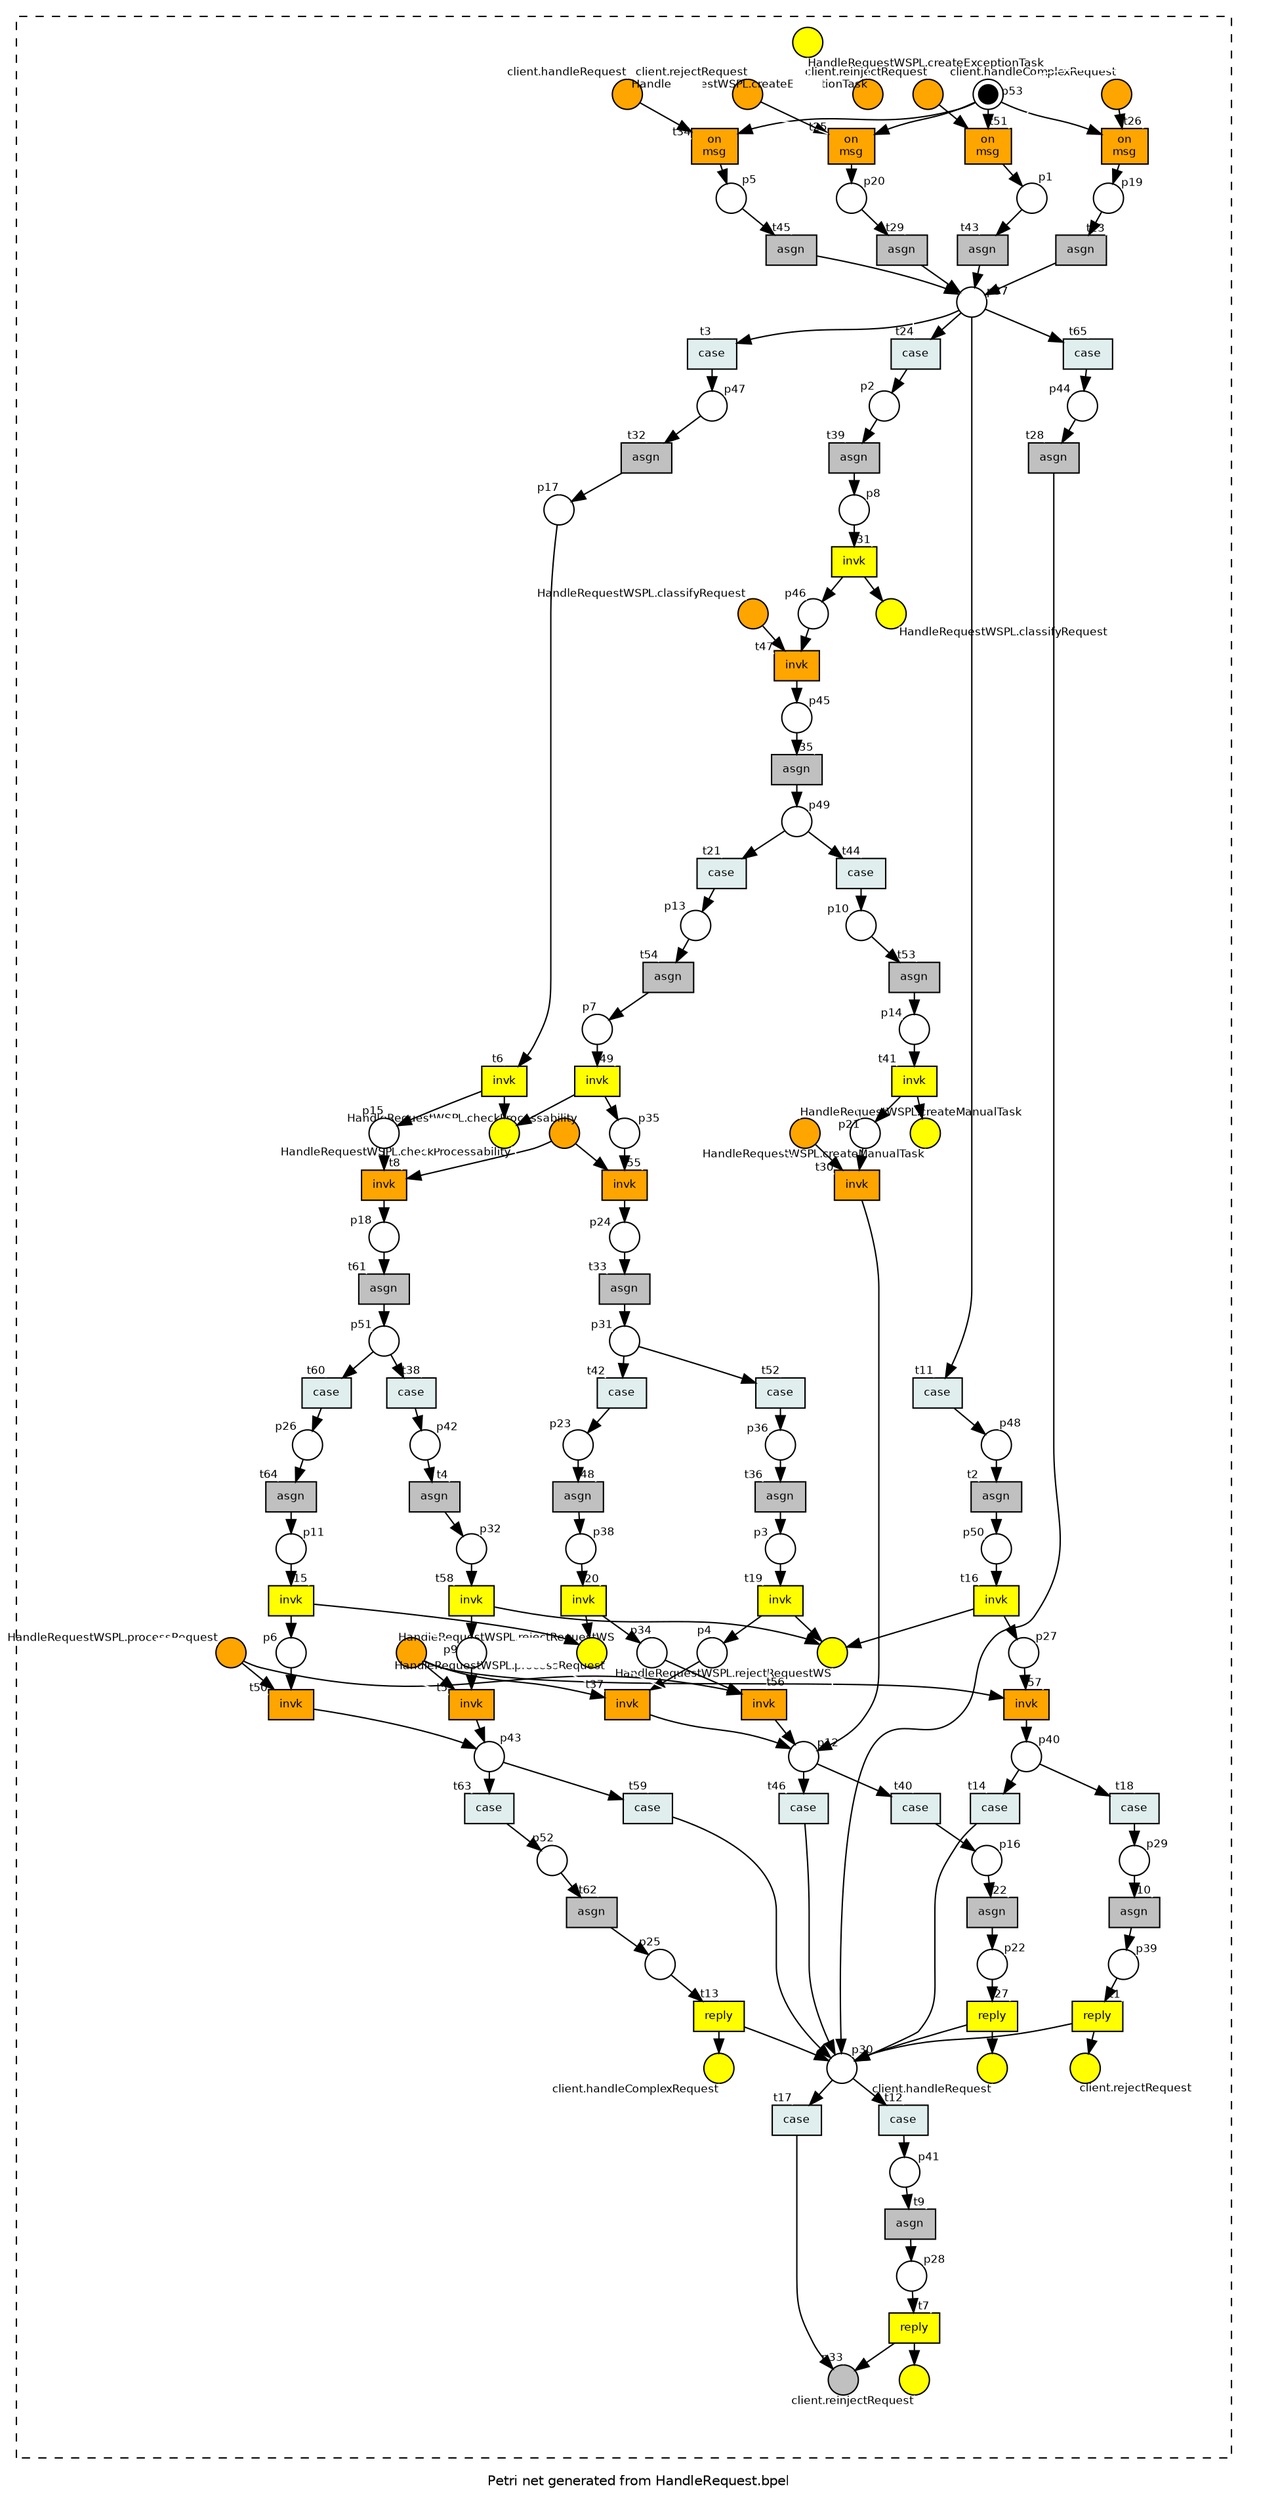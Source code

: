 digraph N {
 graph [fontname="Helvetica" nodesep=0.3 ranksep="0.2 equally" fontsize=10 label="Petri net generated from HandleRequest.bpel"]
 node [fontname="Helvetica" fontsize=8  width=".3" height=".3" label="" style=filled fillcolor=white]
 edge [fontname="Helvetica" fontsize=8 color=white arrowhead=none weight="20.0"]


 // places
 node [shape=circle];
 p54  	[fillcolor=orange]
 p54_l	[shape=none];
 p54_l -> p54 [headlabel="HandleRequestWSPL.checkProcessability"]
 p55  	[fillcolor=orange]
 p55_l	[shape=none];
 p55_l -> p55 [headlabel="HandleRequestWSPL.createManualTask"]
 p56  	[fillcolor=orange]
 p56_l	[shape=none];
 p56_l -> p56 [headlabel="client.handleComplexRequest"]
 p57  	[fillcolor=orange]
 p57_l	[shape=none];
 p57_l -> p57 [headlabel="HandleRequestWSPL.processRequest"]
 p58  	[fillcolor=orange]
 p58_l	[shape=none];
 p58_l -> p58 [headlabel="HandleRequestWSPL.rejectRequestWS"]
 p59  	[fillcolor=orange]
 p59_l	[shape=none];
 p59_l -> p59 [headlabel="client.reinjectRequest"]
 p60  	[fillcolor=orange]
 p60_l	[shape=none];
 p60_l -> p60 [headlabel="client.handleRequest"]
 p61  	[fillcolor=orange]
 p61_l	[shape=none];
 p61_l -> p61 [headlabel="client.rejectRequest"]
 p62  	[fillcolor=orange]
 p62_l	[shape=none];
 p62_l -> p62 [headlabel="HandleRequestWSPL.classifyRequest"]
 p1  	[]
 p1_l	[shape=none];
 p1_l -> p1 [headlabel="p1"]
 p2  	[]
 p2_l	[shape=none];
 p2_l -> p2 [headlabel="p2"]
 p3  	[]
 p3_l	[shape=none];
 p3_l -> p3 [headlabel="p3"]
 p4  	[]
 p4_l	[shape=none];
 p4_l -> p4 [headlabel="p4"]
 p5  	[]
 p5_l	[shape=none];
 p5_l -> p5 [headlabel="p5"]
 p6  	[]
 p6_l	[shape=none];
 p6_l -> p6 [headlabel="p6"]
 p7  	[]
 p7_l	[shape=none];
 p7_l -> p7 [headlabel="p7"]
 p8  	[]
 p8_l	[shape=none];
 p8_l -> p8 [headlabel="p8"]
 p9  	[]
 p9_l	[shape=none];
 p9_l -> p9 [headlabel="p9"]
 p10  	[]
 p10_l	[shape=none];
 p10_l -> p10 [headlabel="p10"]
 p11  	[]
 p11_l	[shape=none];
 p11_l -> p11 [headlabel="p11"]
 p12  	[]
 p12_l	[shape=none];
 p12_l -> p12 [headlabel="p12"]
 p13  	[]
 p13_l	[shape=none];
 p13_l -> p13 [headlabel="p13"]
 p14  	[]
 p14_l	[shape=none];
 p14_l -> p14 [headlabel="p14"]
 p15  	[]
 p15_l	[shape=none];
 p15_l -> p15 [headlabel="p15"]
 p16  	[]
 p16_l	[shape=none];
 p16_l -> p16 [headlabel="p16"]
 p17  	[]
 p17_l	[shape=none];
 p17_l -> p17 [headlabel="p17"]
 p18  	[]
 p18_l	[shape=none];
 p18_l -> p18 [headlabel="p18"]
 p19  	[]
 p19_l	[shape=none];
 p19_l -> p19 [headlabel="p19"]
 p20  	[]
 p20_l	[shape=none];
 p20_l -> p20 [headlabel="p20"]
 p21  	[]
 p21_l	[shape=none];
 p21_l -> p21 [headlabel="p21"]
 p22  	[]
 p22_l	[shape=none];
 p22_l -> p22 [headlabel="p22"]
 p23  	[]
 p23_l	[shape=none];
 p23_l -> p23 [headlabel="p23"]
 p24  	[]
 p24_l	[shape=none];
 p24_l -> p24 [headlabel="p24"]
 p25  	[]
 p25_l	[shape=none];
 p25_l -> p25 [headlabel="p25"]
 p26  	[]
 p26_l	[shape=none];
 p26_l -> p26 [headlabel="p26"]
 p27  	[]
 p27_l	[shape=none];
 p27_l -> p27 [headlabel="p27"]
 p28  	[]
 p28_l	[shape=none];
 p28_l -> p28 [headlabel="p28"]
 p29  	[]
 p29_l	[shape=none];
 p29_l -> p29 [headlabel="p29"]
 p30  	[]
 p30_l	[shape=none];
 p30_l -> p30 [headlabel="p30"]
 p31  	[]
 p31_l	[shape=none];
 p31_l -> p31 [headlabel="p31"]
 p32  	[]
 p32_l	[shape=none];
 p32_l -> p32 [headlabel="p32"]
 p33  	[fillcolor=gray]
 p33_l	[shape=none];
 p33_l -> p33 [headlabel="p33"]
 p63  	[fillcolor=orange]
 p63_l	[shape=none];
 p63_l -> p63 [headlabel="HandleRequestWSPL.createExceptionTask"]
 p34  	[]
 p34_l	[shape=none];
 p34_l -> p34 [headlabel="p34"]
 p35  	[]
 p35_l	[shape=none];
 p35_l -> p35 [headlabel="p35"]
 p36  	[]
 p36_l	[shape=none];
 p36_l -> p36 [headlabel="p36"]
 p37  	[]
 p37_l	[shape=none];
 p37_l -> p37 [headlabel="p37"]
 p38  	[]
 p38_l	[shape=none];
 p38_l -> p38 [headlabel="p38"]
 p39  	[]
 p39_l	[shape=none];
 p39_l -> p39 [headlabel="p39"]
 p40  	[]
 p40_l	[shape=none];
 p40_l -> p40 [headlabel="p40"]
 p41  	[]
 p41_l	[shape=none];
 p41_l -> p41 [headlabel="p41"]
 p42  	[]
 p42_l	[shape=none];
 p42_l -> p42 [headlabel="p42"]
 p43  	[]
 p43_l	[shape=none];
 p43_l -> p43 [headlabel="p43"]
 p44  	[]
 p44_l	[shape=none];
 p44_l -> p44 [headlabel="p44"]
 p45  	[]
 p45_l	[shape=none];
 p45_l -> p45 [headlabel="p45"]
 p46  	[]
 p46_l	[shape=none];
 p46_l -> p46 [headlabel="p46"]
 p64  	[fillcolor=yellow]
 p64_l	[shape=none];
 p64 -> p64_l [taillabel="HandleRequestWSPL.checkProcessability"]
 p65  	[fillcolor=yellow]
 p65_l	[shape=none];
 p65 -> p65_l [taillabel="HandleRequestWSPL.rejectRequestWS"]
 p66  	[fillcolor=yellow]
 p66_l	[shape=none];
 p66 -> p66_l [taillabel="HandleRequestWSPL.createExceptionTask"]
 p67  	[fillcolor=yellow]
 p67_l	[shape=none];
 p67 -> p67_l [taillabel="HandleRequestWSPL.processRequest"]
 p68  	[fillcolor=yellow]
 p68_l	[shape=none];
 p68 -> p68_l [taillabel="client.handleComplexRequest"]
 p69  	[fillcolor=yellow]
 p69_l	[shape=none];
 p69 -> p69_l [taillabel="client.rejectRequest"]
 p70  	[fillcolor=yellow]
 p70_l	[shape=none];
 p70 -> p70_l [taillabel="client.handleRequest"]
 p71  	[fillcolor=yellow]
 p71_l	[shape=none];
 p71 -> p71_l [taillabel="HandleRequestWSPL.createManualTask"]
 p72  	[fillcolor=yellow]
 p72_l	[shape=none];
 p72 -> p72_l [taillabel="client.reinjectRequest"]
 p73  	[fillcolor=yellow]
 p73_l	[shape=none];
 p73 -> p73_l [taillabel="HandleRequestWSPL.classifyRequest"]
 p47  	[]
 p47_l	[shape=none];
 p47_l -> p47 [headlabel="p47"]
 p48  	[]
 p48_l	[shape=none];
 p48_l -> p48 [headlabel="p48"]
 p49  	[]
 p49_l	[shape=none];
 p49_l -> p49 [headlabel="p49"]
 p50  	[]
 p50_l	[shape=none];
 p50_l -> p50 [headlabel="p50"]
 p51  	[]
 p51_l	[shape=none];
 p51_l -> p51 [headlabel="p51"]
 p52  	[]
 p52_l	[shape=none];
 p52_l -> p52 [headlabel="p52"]
 p53  	[fillcolor=black peripheries=2 height=".2" width=".2" ]
 p53_l	[shape=none];
 p53_l -> p53 [headlabel="p53"]

 // transitions
 node [shape=box]
 t1  	[fillcolor=yellow label="reply"]
 t1_l	[shape=none];
 t1_l -> t1 [headlabel="t1"]
 t2  	[label="asgn" fillcolor=gray]
 t2_l	[shape=none];
 t2_l -> t2 [headlabel="t2"]
 t3  	[label="case" fillcolor=azure2]
 t3_l	[shape=none];
 t3_l -> t3 [headlabel="t3"]
 t4  	[label="asgn" fillcolor=gray]
 t4_l	[shape=none];
 t4_l -> t4 [headlabel="t4"]
 t5  	[fillcolor=orange label="invk"]
 t5_l	[shape=none];
 t5_l -> t5 [headlabel="t5"]
 t6  	[fillcolor=yellow label="invk"]
 t6_l	[shape=none];
 t6_l -> t6 [headlabel="t6"]
 t7  	[fillcolor=yellow label="reply"]
 t7_l	[shape=none];
 t7_l -> t7 [headlabel="t7"]
 t8  	[fillcolor=orange label="invk"]
 t8_l	[shape=none];
 t8_l -> t8 [headlabel="t8"]
 t9  	[label="asgn" fillcolor=gray]
 t9_l	[shape=none];
 t9_l -> t9 [headlabel="t9"]
 t10  	[label="asgn" fillcolor=gray]
 t10_l	[shape=none];
 t10_l -> t10 [headlabel="t10"]
 t11  	[label="case" fillcolor=azure2]
 t11_l	[shape=none];
 t11_l -> t11 [headlabel="t11"]
 t12  	[label="case" fillcolor=azure2]
 t12_l	[shape=none];
 t12_l -> t12 [headlabel="t12"]
 t13  	[fillcolor=yellow label="reply"]
 t13_l	[shape=none];
 t13_l -> t13 [headlabel="t13"]
 t14  	[label="case" fillcolor=azure2]
 t14_l	[shape=none];
 t14_l -> t14 [headlabel="t14"]
 t15  	[fillcolor=yellow label="invk"]
 t15_l	[shape=none];
 t15_l -> t15 [headlabel="t15"]
 t16  	[fillcolor=yellow label="invk"]
 t16_l	[shape=none];
 t16_l -> t16 [headlabel="t16"]
 t17  	[label="case" fillcolor=azure2]
 t17_l	[shape=none];
 t17_l -> t17 [headlabel="t17"]
 t18  	[label="case" fillcolor=azure2]
 t18_l	[shape=none];
 t18_l -> t18 [headlabel="t18"]
 t19  	[fillcolor=yellow label="invk"]
 t19_l	[shape=none];
 t19_l -> t19 [headlabel="t19"]
 t20  	[fillcolor=yellow label="invk"]
 t20_l	[shape=none];
 t20_l -> t20 [headlabel="t20"]
 t21  	[label="case" fillcolor=azure2]
 t21_l	[shape=none];
 t21_l -> t21 [headlabel="t21"]
 t22  	[label="asgn" fillcolor=gray]
 t22_l	[shape=none];
 t22_l -> t22 [headlabel="t22"]
 t23  	[label="asgn" fillcolor=gray]
 t23_l	[shape=none];
 t23_l -> t23 [headlabel="t23"]
 t24  	[label="case" fillcolor=azure2]
 t24_l	[shape=none];
 t24_l -> t24 [headlabel="t24"]
 t25  	[fillcolor=orange label="on\nmsg"]
 t25_l	[shape=none];
 t25_l -> t25 [headlabel="t25"]
 t26  	[fillcolor=orange label="on\nmsg"]
 t26_l	[shape=none];
 t26_l -> t26 [headlabel="t26"]
 t27  	[fillcolor=yellow label="reply"]
 t27_l	[shape=none];
 t27_l -> t27 [headlabel="t27"]
 t28  	[label="asgn" fillcolor=gray]
 t28_l	[shape=none];
 t28_l -> t28 [headlabel="t28"]
 t29  	[label="asgn" fillcolor=gray]
 t29_l	[shape=none];
 t29_l -> t29 [headlabel="t29"]
 t30  	[fillcolor=orange label="invk"]
 t30_l	[shape=none];
 t30_l -> t30 [headlabel="t30"]
 t31  	[fillcolor=yellow label="invk"]
 t31_l	[shape=none];
 t31_l -> t31 [headlabel="t31"]
 t32  	[label="asgn" fillcolor=gray]
 t32_l	[shape=none];
 t32_l -> t32 [headlabel="t32"]
 t33  	[label="asgn" fillcolor=gray]
 t33_l	[shape=none];
 t33_l -> t33 [headlabel="t33"]
 t34  	[fillcolor=orange label="on\nmsg"]
 t34_l	[shape=none];
 t34_l -> t34 [headlabel="t34"]
 t35  	[label="asgn" fillcolor=gray]
 t35_l	[shape=none];
 t35_l -> t35 [headlabel="t35"]
 t36  	[label="asgn" fillcolor=gray]
 t36_l	[shape=none];
 t36_l -> t36 [headlabel="t36"]
 t37  	[fillcolor=orange label="invk"]
 t37_l	[shape=none];
 t37_l -> t37 [headlabel="t37"]
 t38  	[label="case" fillcolor=azure2]
 t38_l	[shape=none];
 t38_l -> t38 [headlabel="t38"]
 t39  	[label="asgn" fillcolor=gray]
 t39_l	[shape=none];
 t39_l -> t39 [headlabel="t39"]
 t40  	[label="case" fillcolor=azure2]
 t40_l	[shape=none];
 t40_l -> t40 [headlabel="t40"]
 t41  	[fillcolor=yellow label="invk"]
 t41_l	[shape=none];
 t41_l -> t41 [headlabel="t41"]
 t42  	[label="case" fillcolor=azure2]
 t42_l	[shape=none];
 t42_l -> t42 [headlabel="t42"]
 t43  	[label="asgn" fillcolor=gray]
 t43_l	[shape=none];
 t43_l -> t43 [headlabel="t43"]
 t44  	[label="case" fillcolor=azure2]
 t44_l	[shape=none];
 t44_l -> t44 [headlabel="t44"]
 t45  	[label="asgn" fillcolor=gray]
 t45_l	[shape=none];
 t45_l -> t45 [headlabel="t45"]
 t46  	[label="case" fillcolor=azure2]
 t46_l	[shape=none];
 t46_l -> t46 [headlabel="t46"]
 t47  	[fillcolor=orange label="invk"]
 t47_l	[shape=none];
 t47_l -> t47 [headlabel="t47"]
 t48  	[label="asgn" fillcolor=gray]
 t48_l	[shape=none];
 t48_l -> t48 [headlabel="t48"]
 t49  	[fillcolor=yellow label="invk"]
 t49_l	[shape=none];
 t49_l -> t49 [headlabel="t49"]
 t50  	[fillcolor=orange label="invk"]
 t50_l	[shape=none];
 t50_l -> t50 [headlabel="t50"]
 t51  	[fillcolor=orange label="on\nmsg"]
 t51_l	[shape=none];
 t51_l -> t51 [headlabel="t51"]
 t52  	[label="case" fillcolor=azure2]
 t52_l	[shape=none];
 t52_l -> t52 [headlabel="t52"]
 t53  	[label="asgn" fillcolor=gray]
 t53_l	[shape=none];
 t53_l -> t53 [headlabel="t53"]
 t54  	[label="asgn" fillcolor=gray]
 t54_l	[shape=none];
 t54_l -> t54 [headlabel="t54"]
 t55  	[fillcolor=orange label="invk"]
 t55_l	[shape=none];
 t55_l -> t55 [headlabel="t55"]
 t56  	[fillcolor=orange label="invk"]
 t56_l	[shape=none];
 t56_l -> t56 [headlabel="t56"]
 t57  	[fillcolor=orange label="invk"]
 t57_l	[shape=none];
 t57_l -> t57 [headlabel="t57"]
 t58  	[fillcolor=yellow label="invk"]
 t58_l	[shape=none];
 t58_l -> t58 [headlabel="t58"]
 t59  	[label="case" fillcolor=azure2]
 t59_l	[shape=none];
 t59_l -> t59 [headlabel="t59"]
 t60  	[label="case" fillcolor=azure2]
 t60_l	[shape=none];
 t60_l -> t60 [headlabel="t60"]
 t61  	[label="asgn" fillcolor=gray]
 t61_l	[shape=none];
 t61_l -> t61 [headlabel="t61"]
 t62  	[label="asgn" fillcolor=gray]
 t62_l	[shape=none];
 t62_l -> t62 [headlabel="t62"]
 t63  	[label="case" fillcolor=azure2]
 t63_l	[shape=none];
 t63_l -> t63 [headlabel="t63"]
 t64  	[label="asgn" fillcolor=gray]
 t64_l	[shape=none];
 t64_l -> t64 [headlabel="t64"]
 t65  	[label="case" fillcolor=azure2]
 t65_l	[shape=none];
 t65_l -> t65 [headlabel="t65"]

 // cluster the inner of the net
 subgraph cluster1
 {
  t1 t1_l t2 t2_l t3 t3_l t4 t4_l t5 t5_l t6 t6_l t7 t7_l t8 t8_l t9 t9_l t10 t10_l t11 t11_l t12 t12_l t13 t13_l t14 t14_l t15 t15_l t16 t16_l t17 t17_l t18 t18_l t19 t19_l t20 t20_l t21 t21_l t22 t22_l t23 t23_l t24 t24_l t25 t25_l t26 t26_l t27 t27_l t28 t28_l t29 t29_l t30 t30_l t31 t31_l t32 t32_l t33 t33_l t34 t34_l t35 t35_l t36 t36_l t37 t37_l t38 t38_l t39 t39_l t40 t40_l t41 t41_l t42 t42_l t43 t43_l t44 t44_l t45 t45_l t46 t46_l t47 t47_l t48 t48_l t49 t49_l t50 t50_l t51 t51_l t52 t52_l t53 t53_l t54 t54_l t55 t55_l t56 t56_l t57 t57_l t58 t58_l t59 t59_l t60 t60_l t61 t61_l t62 t62_l t63 t63_l t64 t64_l t65 t65_l
  p54 p54_l p55 p55_l p56 p56_l p57 p57_l p58 p58_l p59 p59_l p60 p60_l p61 p61_l p62 p62_l p1 p1_l p2 p2_l p3 p3_l p4 p4_l p5 p5_l p6 p6_l p7 p7_l p8 p8_l p9 p9_l p10 p10_l p11 p11_l p12 p12_l p13 p13_l p14 p14_l p15 p15_l p16 p16_l p17 p17_l p18 p18_l p19 p19_l p20 p20_l p21 p21_l p22 p22_l p23 p23_l p24 p24_l p25 p25_l p26 p26_l p27 p27_l p28 p28_l p29 p29_l p30 p30_l p31 p31_l p32 p32_l p33 p33_l p63 p63_l p34 p34_l p35 p35_l p36 p36_l p37 p37_l p38 p38_l p39 p39_l p40 p40_l p41 p41_l p42 p42_l p43 p43_l p44 p44_l p45 p45_l p46 p46_l p64 p64_l p65 p65_l p66 p66_l p67 p67_l p68 p68_l p69 p69_l p70 p70_l p71 p71_l p72 p72_l p73 p73_l p47 p47_l p48 p48_l p49 p49_l p50 p50_l p51 p51_l p52 p52_l p53
  label="" style=dashed
 }

 // arcs
 edge [fontname="Helvetica" fontsize=8 arrowhead=normal color=black]
 t47 -> p45	[weight=10000.0]
 p54 -> t55	[]
 t52 -> p36	[weight=10000.0]
 t44 -> p10	[weight=10000.0]
 p21 -> t30	[weight=10000.0]
 p8 -> t31	[weight=10000.0]
 p62 -> t47	[]
 p23 -> t48	[weight=10000.0]
 t20 -> p67	[]
 p7 -> t49	[weight=10000.0]
 t39 -> p8	[weight=10000.0]
 t34 -> p5	[weight=10000.0]
 p24 -> t33	[weight=10000.0]
 t49 -> p64	[]
 p55 -> t30	[]
 t54 -> p7	[weight=10000.0]
 p59 -> t51	[]
 p45 -> t35	[weight=10000.0]
 t48 -> p38	[weight=10000.0]
 t19 -> p65	[]
 p46 -> t47	[weight=10000.0]
 p35 -> t55	[weight=10000.0]
 t55 -> p24	[weight=10000.0]
 p38 -> t20	[weight=10000.0]
 p31 -> t42	[weight=10000.0]
 t41 -> p21	[weight=10000.0]
 t49 -> p35	[weight=10000.0]
 t31 -> p73	[]
 t31 -> p46	[weight=10000.0]
 t41 -> p71	[]
 p57 -> t56	[]
 p34 -> t56	[weight=10000.0]
 t42 -> p23	[weight=10000.0]
 t20 -> p34	[weight=10000.0]
 t16 -> p65	[]
 t35 -> p49	[weight=10000.0]
 p57 -> t50	[]
 t6 -> p64	[]
 p20 -> t29	[weight=10000.0]
 p10 -> t53	[weight=10000.0]
 t26 -> p19	[weight=10000.0]
 p19 -> t23	[weight=10000.0]
 p61 -> t25	[]
 t36 -> p3	[weight=10000.0]
 p58 -> t37	[]
 p13 -> t54	[weight=10000.0]
 t16 -> p27	[weight=10000.0]
 p53 -> t34	[weight=10000.0]
 p31 -> t52	[weight=10000.0]
 t33 -> p31	[weight=10000.0]
 p14 -> t41	[weight=10000.0]
 p3 -> t19	[weight=10000.0]
 p60 -> t34	[]
 t19 -> p4	[weight=10000.0]
 p56 -> t26	[]
 t53 -> p14	[weight=10000.0]
 p5 -> t45	[weight=10000.0]
 t51 -> p1	[weight=10000.0]
 p16 -> t22	[weight=10000.0]
 p49 -> t44	[weight=10000.0]
 t6 -> p15	[weight=10000.0]
 t21 -> p13	[weight=10000.0]
 t27 -> p70	[]
 p4 -> t37	[weight=10000.0]
 p36 -> t36	[weight=10000.0]
 t56 -> p12	[weight=10000.0]
 p53 -> t51	[weight=10000.0]
 p17 -> t6	[weight=10000.0]
 t65 -> p44	[weight=10000.0]
 t25 -> p20	[weight=10000.0]
 t22 -> p22	[weight=10000.0]
 t37 -> p12	[weight=10000.0]
 t58 -> p9	[weight=10000.0]
 p44 -> t28	[weight=10000.0]
 p18 -> t61	[weight=10000.0]
 p49 -> t21	[weight=10000.0]
 p12 -> t46	[weight=10000.0]
 t24 -> p2	[weight=10000.0]
 p1 -> t43	[weight=10000.0]
 p22 -> t27	[weight=10000.0]
 p25 -> t13	[weight=10000.0]
 p58 -> t5	[]
 t40 -> p16	[weight=10000.0]
 p58 -> t57	[]
 p12 -> t40	[weight=10000.0]
 t2 -> p50	[weight=10000.0]
 t30 -> p12	[weight=10000.0]
 p54 -> t8	[]
 p11 -> t15	[weight=10000.0]
 p53 -> t26	[weight=10000.0]
 p27 -> t57	[weight=10000.0]
 t63 -> p52	[weight=10000.0]
 p50 -> t16	[weight=10000.0]
 p2 -> t39	[weight=10000.0]
 p26 -> t64	[weight=10000.0]
 p15 -> t8	[weight=10000.0]
 t15 -> p6	[weight=10000.0]
 t15 -> p67	[]
 t5 -> p43	[weight=10000.0]
 t8 -> p18	[weight=10000.0]
 t60 -> p26	[weight=10000.0]
 t32 -> p17	[weight=10000.0]
 t45 -> p37	[weight=10000.0]
 t4 -> p32	[weight=10000.0]
 t38 -> p42	[weight=10000.0]
 t7 -> p72	[]
 p28 -> t7	[weight=10000.0]
 p42 -> t4	[weight=10000.0]
 t23 -> p37	[weight=10000.0]
 t3 -> p47	[weight=10000.0]
 t64 -> p11	[weight=10000.0]
 t61 -> p51	[weight=10000.0]
 t18 -> p29	[weight=10000.0]
 t17 -> p33	[weight=10000.0]
 t7 -> p33	[weight=10000.0]
 t13 -> p68	[]
 p9 -> t5	[weight=10000.0]
 t58 -> p65	[]
 p32 -> t58	[weight=10000.0]
 t50 -> p43	[weight=10000.0]
 t57 -> p40	[weight=10000.0]
 t43 -> p37	[weight=10000.0]
 p43 -> t59	[weight=10000.0]
 p39 -> t1	[weight=10000.0]
 t1 -> p69	[]
 p6 -> t50	[weight=10000.0]
 t9 -> p28	[weight=10000.0]
 p53 -> t25	[weight=10000.0]
 t12 -> p41	[weight=10000.0]
 p47 -> t32	[weight=10000.0]
 t46 -> p30	[weight=10000.0]
 p51 -> t60	[weight=10000.0]
 p37 -> t11	[weight=10000.0]
 p52 -> t62	[weight=10000.0]
 t13 -> p30	[weight=10000.0]
 t59 -> p30	[weight=10000.0]
 p37 -> t3	[weight=10000.0]
 p40 -> t14	[weight=10000.0]
 t29 -> p37	[weight=10000.0]
 p37 -> t24	[weight=10000.0]
 p41 -> t9	[weight=10000.0]
 p37 -> t65	[weight=10000.0]
 t62 -> p25	[weight=10000.0]
 t10 -> p39	[weight=10000.0]
 p48 -> t2	[weight=10000.0]
 p51 -> t38	[weight=10000.0]
 p43 -> t63	[weight=10000.0]
 t11 -> p48	[weight=10000.0]
 p30 -> t17	[weight=10000.0]
 t1 -> p30	[weight=10000.0]
 t14 -> p30	[weight=10000.0]
 t27 -> p30	[weight=10000.0]
 p40 -> t18	[weight=10000.0]
 p29 -> t10	[weight=10000.0]
 p30 -> t12	[weight=10000.0]
 t28 -> p30	[weight=10000.0]
}
